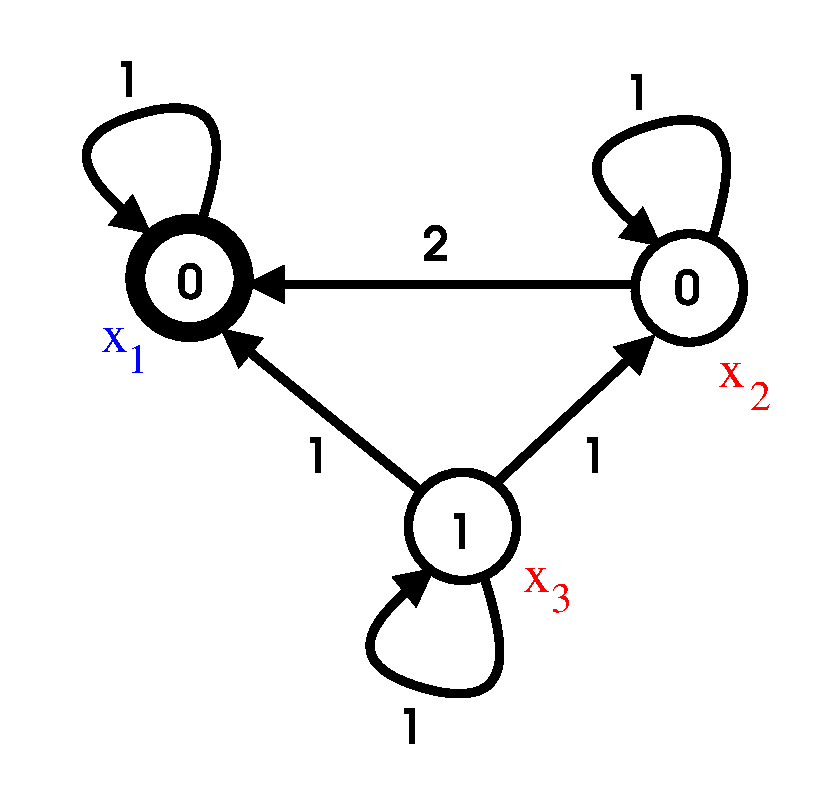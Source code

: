 #FIG 3.2  Produced by xfig version 3.2.7b
Landscape
Center
Metric
A4
300.00
Single
-2
1200 2
6 948 5346 1224 5580
4 0 1 50 -1 0 26 0.0000 4 90 90 948 5436 x\001
4 0 1 50 -1 0 20 0.0000 4 135 90 1134 5580 1\001
-6
6 3960 7056 4253 7290
4 0 4 50 -1 0 26 0.0000 4 90 90 3960 7146 x\001
4 0 4 50 -1 0 20 0.0000 4 135 90 4163 7290 3\001
-6
6 5355 5594 5670 5850
4 0 4 50 -1 0 26 0.0000 4 90 90 5355 5684 x\001
4 0 4 50 -1 0 20 0.0000 4 135 90 5580 5850 2\001
-6
1 3 0 10 0 7 50 -1 -1 0.000 1 0.0000 1577 4905 387 387 1577 4905 1964 4905
1 3 0 5 0 7 50 -1 -1 0.000 1 0.0000 5148 4976 387 387 5148 4976 5535 4976
1 3 0 5 0 7 50 -1 -1 0.000 0 -0.0000 3528 6679 387 387 3528 6679 3915 6679
2 2 0 0 0 7 50 -1 -1 0.000 0 0 -1 0 0 5
	 225 2925 6165 2925 6165 8640 225 8640 225 2925
2 1 0 5 0 7 50 -1 -1 0.000 0 0 -1 1 0 2
	1 1 5.00 180.00 180.00
	 4725 4950 1980 4950
2 1 0 5 0 7 50 -1 -1 0.000 0 0 -1 1 0 2
	1 1 5.00 180.00 180.00
	 3240 6435 1800 5265
2 1 0 5 0 7 50 -1 -1 0.000 0 0 -1 1 0 2
	1 1 5.00 180.00 180.00
	 3784 6353 4905 5310
3 2 0 5 0 7 50 -1 -1 0.000 0 1 0 4
	1 1 5.00 180.00 180.00
	 1665 4500 1665 3735 855 3960 1305 4590
	 0.000 -1.000 -1.000 0.000
3 2 0 5 0 7 50 -1 -1 0.000 0 1 0 4
	1 1 5.00 180.00 180.00
	 5310 4635 5310 3825 4500 4050 4950 4680
	 0.000 -1.000 -1.000 0.000
3 2 0 5 0 7 50 -1 -1 0.000 0 1 0 4
	1 1 5.00 180.00 180.00
	 3690 7065 3690 7830 2880 7605 3330 6975
	 0.000 -1.000 -1.000 0.000
4 0 0 50 -1 6 23 0.0000 4 135 90 1035 3615 1\001
4 0 0 50 -1 6 23 0.0000 4 135 90 1485 5055 0\001
4 0 0 50 -1 6 23 0.0000 4 135 90 3240 4785 2\001
4 0 0 50 -1 6 23 0.0000 4 135 90 4365 6300 1\001
4 0 0 50 -1 6 23 0.0000 4 135 90 5040 5100 0\001
4 0 0 50 -1 6 23 0.0000 4 135 90 4680 3705 1\001
4 0 0 50 -1 6 23 0.0000 4 135 90 3420 6840 1\001
4 0 0 50 -1 6 23 0.0000 4 135 90 3060 8235 1\001
4 0 0 50 -1 6 23 0.0000 4 135 90 2385 6300 1\001
